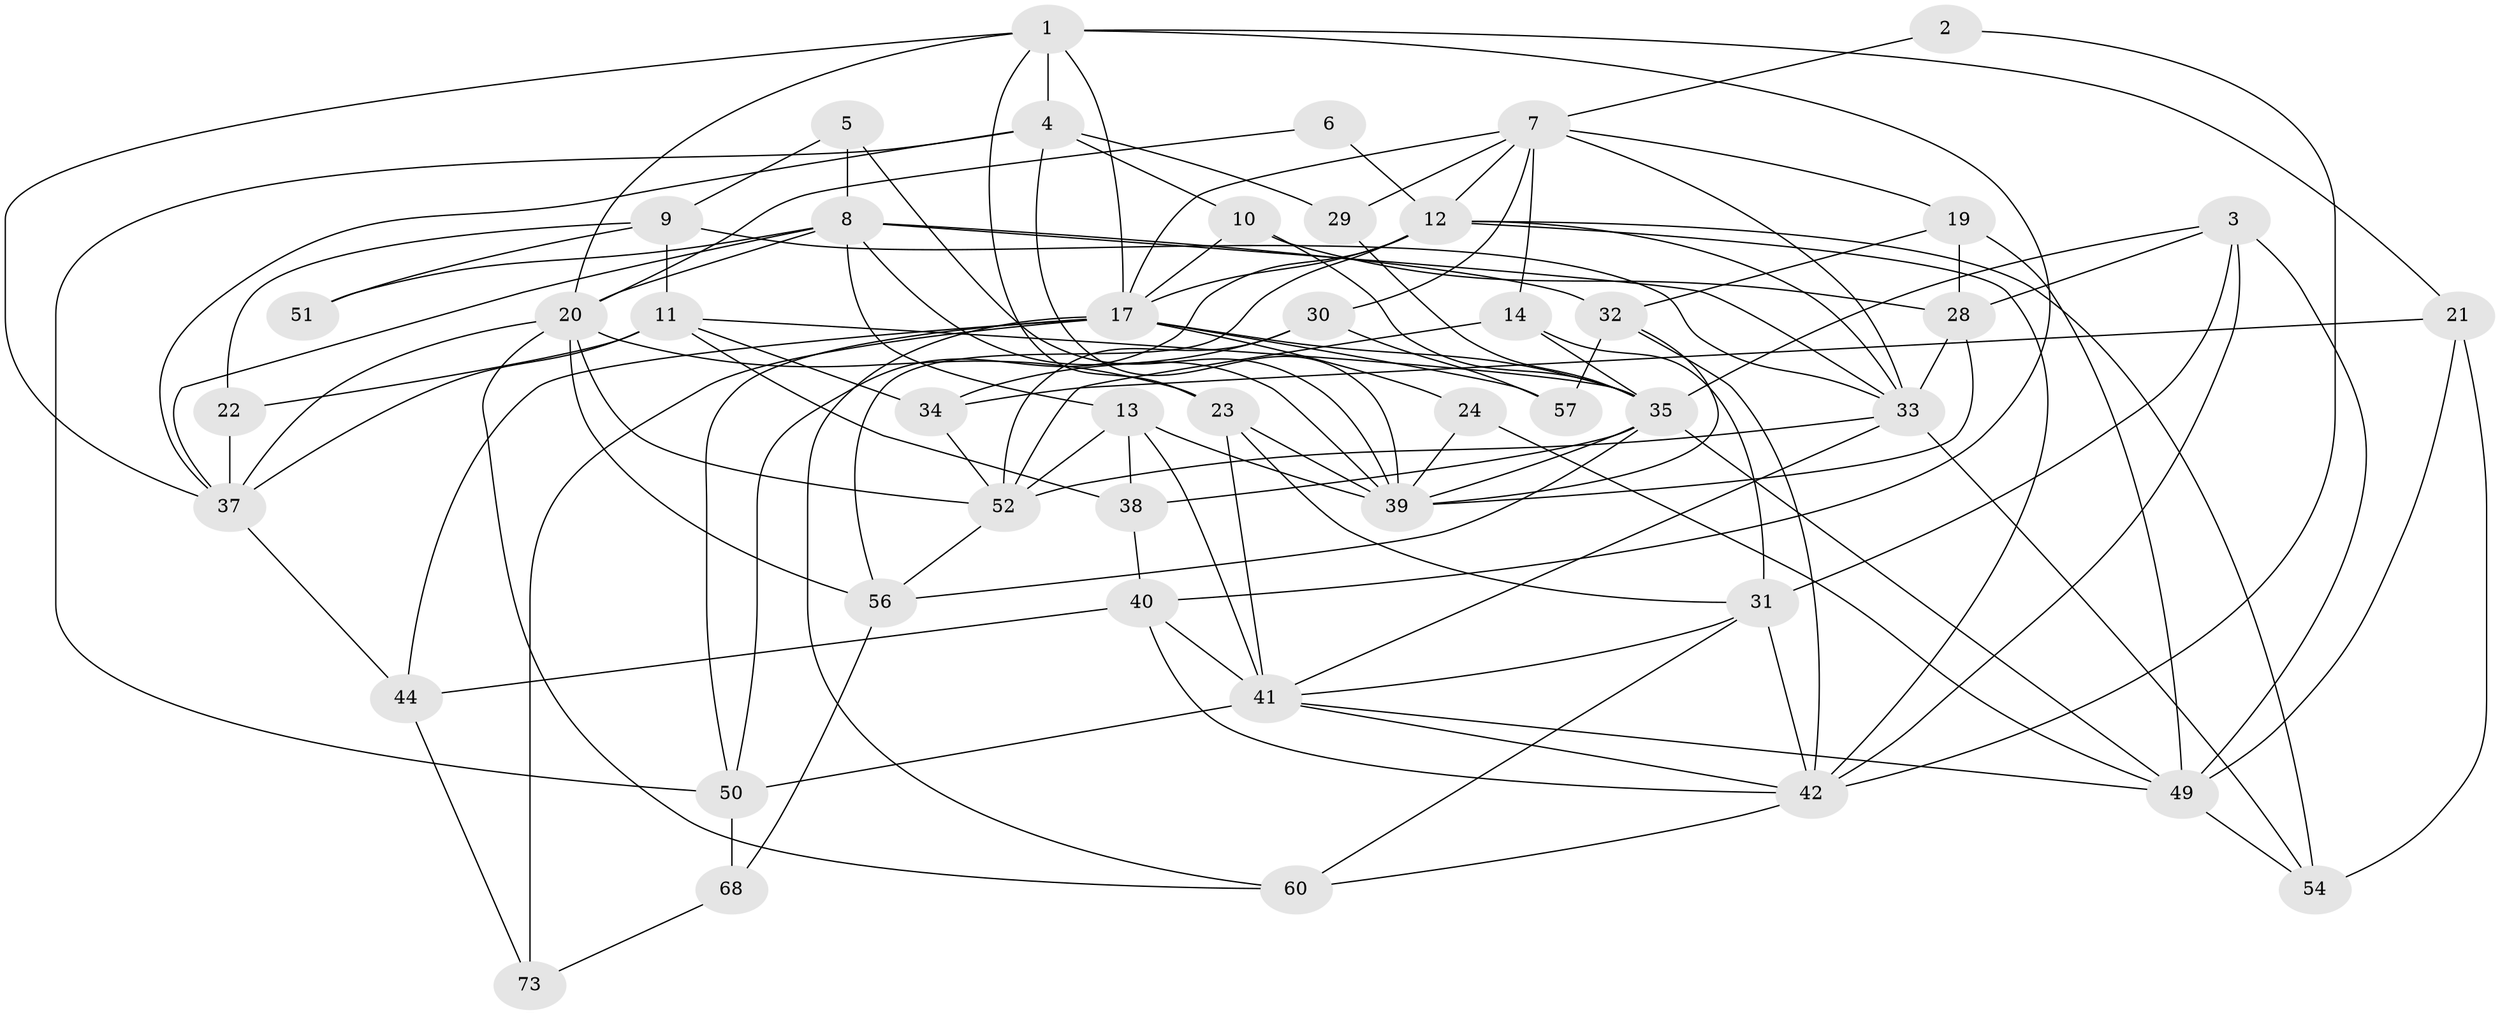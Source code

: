 // original degree distribution, {5: 0.1518987341772152, 2: 0.11392405063291139, 4: 0.3037974683544304, 3: 0.27848101265822783, 6: 0.11392405063291139, 8: 0.012658227848101266, 7: 0.02531645569620253}
// Generated by graph-tools (version 1.1) at 2025/41/03/06/25 10:41:55]
// undirected, 46 vertices, 122 edges
graph export_dot {
graph [start="1"]
  node [color=gray90,style=filled];
  1 [super="+18"];
  2;
  3 [super="+25"];
  4 [super="+47"];
  5;
  6;
  7 [super="+48"];
  8 [super="+16"];
  9 [super="+45"];
  10 [super="+72"];
  11 [super="+26"];
  12 [super="+15"];
  13 [super="+66"];
  14 [super="+74"];
  17 [super="+58"];
  19;
  20 [super="+62"];
  21 [super="+36"];
  22;
  23 [super="+27"];
  24;
  28 [super="+76"];
  29;
  30 [super="+65"];
  31 [super="+70"];
  32 [super="+79"];
  33 [super="+71"];
  34;
  35 [super="+59"];
  37 [super="+77"];
  38;
  39 [super="+75"];
  40 [super="+53"];
  41 [super="+43"];
  42 [super="+46"];
  44 [super="+61"];
  49 [super="+55"];
  50 [super="+64"];
  51;
  52 [super="+63"];
  54 [super="+69"];
  56 [super="+78"];
  57;
  60 [super="+67"];
  68;
  73;
  1 -- 37;
  1 -- 20;
  1 -- 21;
  1 -- 17;
  1 -- 40;
  1 -- 23;
  1 -- 4;
  2 -- 42;
  2 -- 7;
  3 -- 28;
  3 -- 42;
  3 -- 49;
  3 -- 31;
  3 -- 35;
  4 -- 29;
  4 -- 37;
  4 -- 50;
  4 -- 39;
  4 -- 10;
  5 -- 8;
  5 -- 9;
  5 -- 39;
  6 -- 20;
  6 -- 12;
  7 -- 17;
  7 -- 29;
  7 -- 33;
  7 -- 19;
  7 -- 30;
  7 -- 14;
  7 -- 12;
  8 -- 32;
  8 -- 37;
  8 -- 51;
  8 -- 20;
  8 -- 13;
  8 -- 39;
  8 -- 33;
  9 -- 22;
  9 -- 11;
  9 -- 51;
  9 -- 33;
  10 -- 28;
  10 -- 17;
  10 -- 35;
  11 -- 22 [weight=2];
  11 -- 35;
  11 -- 34;
  11 -- 37;
  11 -- 38;
  12 -- 54;
  12 -- 42;
  12 -- 17;
  12 -- 50;
  12 -- 56;
  12 -- 33;
  13 -- 41 [weight=2];
  13 -- 38;
  13 -- 52;
  13 -- 39;
  14 -- 31;
  14 -- 35;
  14 -- 52;
  17 -- 50;
  17 -- 57;
  17 -- 44;
  17 -- 24;
  17 -- 73;
  17 -- 60;
  17 -- 35;
  19 -- 32;
  19 -- 28;
  19 -- 49;
  20 -- 60;
  20 -- 23;
  20 -- 52;
  20 -- 56;
  20 -- 37;
  21 -- 49;
  21 -- 34;
  21 -- 54;
  22 -- 37;
  23 -- 39;
  23 -- 31;
  23 -- 41;
  24 -- 39;
  24 -- 49;
  28 -- 39;
  28 -- 33;
  29 -- 35;
  30 -- 34;
  30 -- 57;
  30 -- 52;
  31 -- 41;
  31 -- 60;
  31 -- 42;
  32 -- 57;
  32 -- 42;
  32 -- 39;
  33 -- 52;
  33 -- 54;
  33 -- 41;
  34 -- 52;
  35 -- 39;
  35 -- 38;
  35 -- 49;
  35 -- 56;
  37 -- 44;
  38 -- 40;
  40 -- 42;
  40 -- 44;
  40 -- 41;
  41 -- 42;
  41 -- 49;
  41 -- 50;
  42 -- 60;
  44 -- 73;
  49 -- 54 [weight=2];
  50 -- 68;
  52 -- 56;
  56 -- 68;
  68 -- 73;
}
